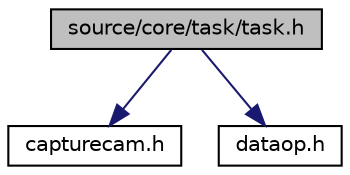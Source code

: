 digraph "source/core/task/task.h"
{
  edge [fontname="Helvetica",fontsize="10",labelfontname="Helvetica",labelfontsize="10"];
  node [fontname="Helvetica",fontsize="10",shape=record];
  Node1 [label="source/core/task/task.h",height=0.2,width=0.4,color="black", fillcolor="grey75", style="filled" fontcolor="black"];
  Node1 -> Node2 [color="midnightblue",fontsize="10",style="solid",fontname="Helvetica"];
  Node2 [label="capturecam.h",height=0.2,width=0.4,color="black", fillcolor="white", style="filled",URL="$capturecam_8h.html"];
  Node1 -> Node3 [color="midnightblue",fontsize="10",style="solid",fontname="Helvetica"];
  Node3 [label="dataop.h",height=0.2,width=0.4,color="black", fillcolor="white", style="filled",URL="$dataop_8h.html"];
}

